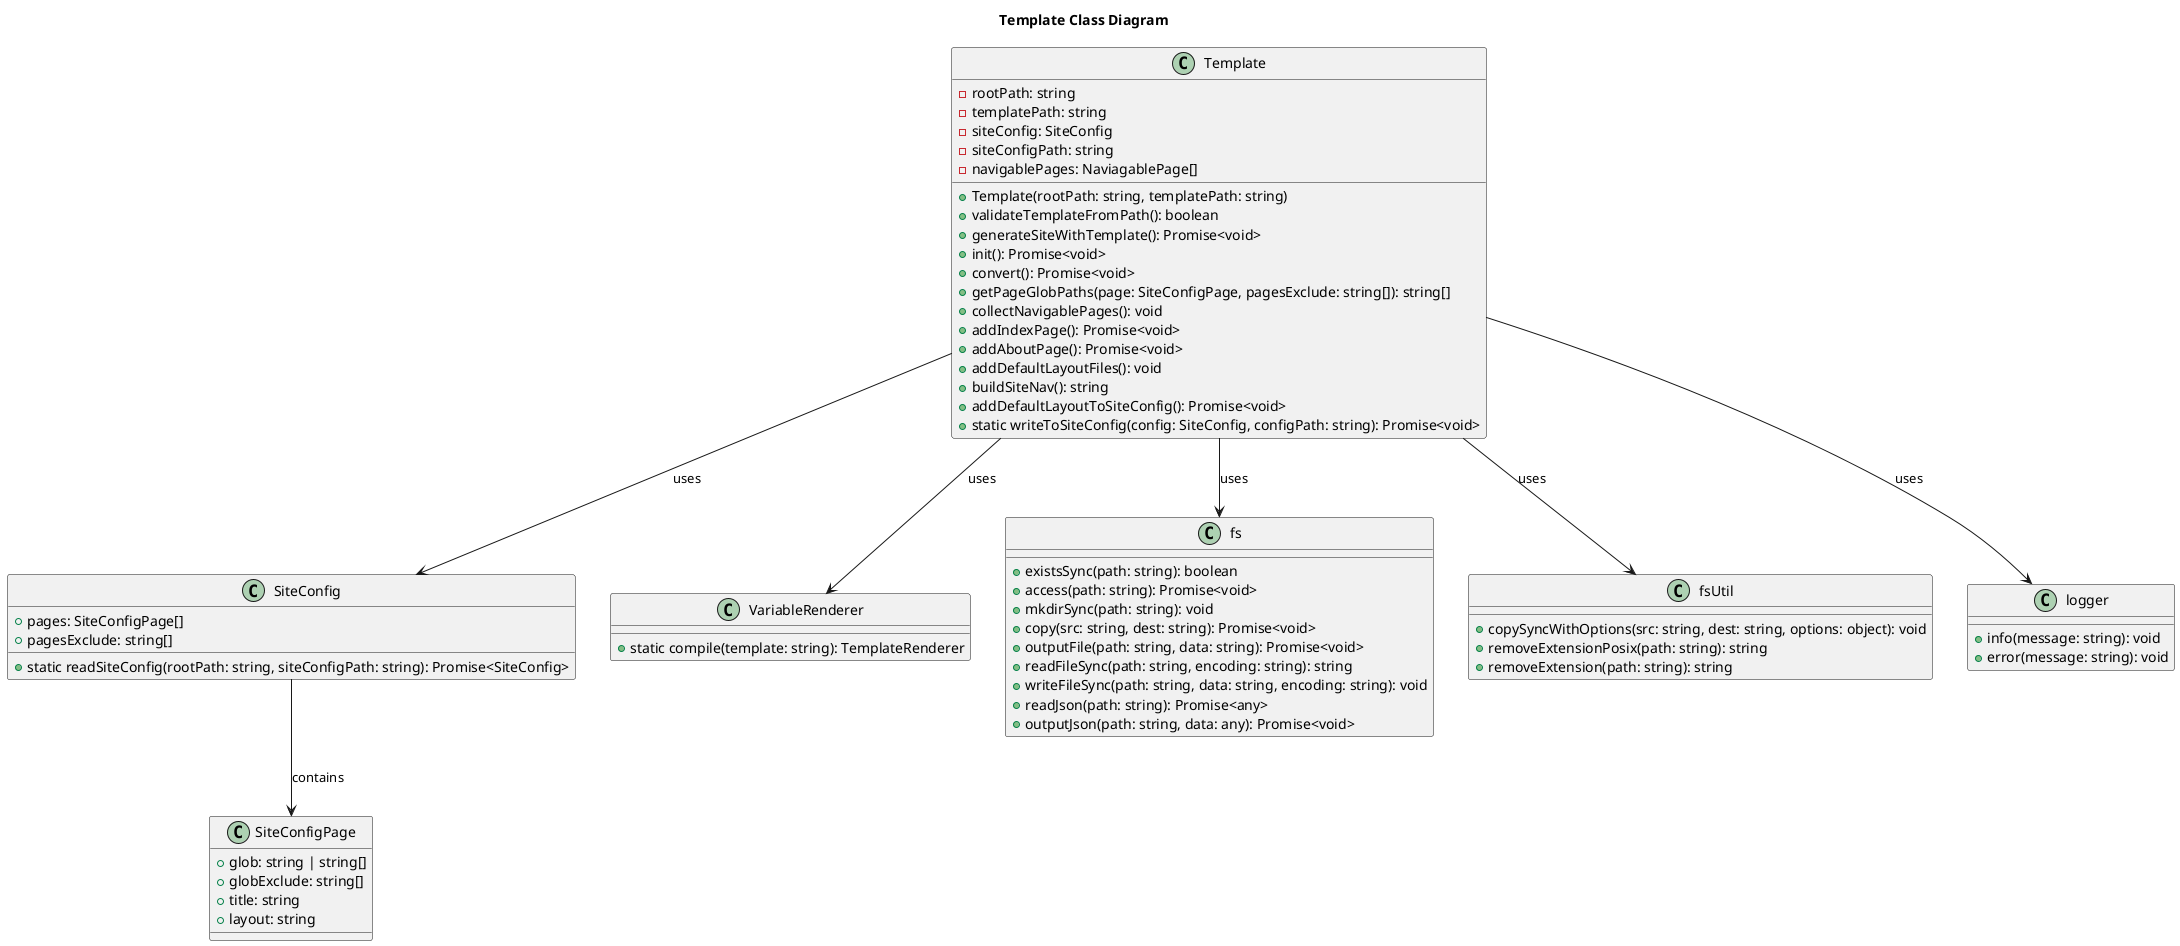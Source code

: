 @startuml
title Template Class Diagram

class Template {
  - rootPath: string
  - templatePath: string
  - siteConfig: SiteConfig
  - siteConfigPath: string
  - navigablePages: NaviagablePage[]

  + Template(rootPath: string, templatePath: string)
  + validateTemplateFromPath(): boolean
  + generateSiteWithTemplate(): Promise<void>
  + init(): Promise<void>
  + convert(): Promise<void>
  + getPageGlobPaths(page: SiteConfigPage, pagesExclude: string[]): string[]
  + collectNavigablePages(): void
  + addIndexPage(): Promise<void>
  + addAboutPage(): Promise<void>
  + addDefaultLayoutFiles(): void
  + buildSiteNav(): string
  + addDefaultLayoutToSiteConfig(): Promise<void>
  + static writeToSiteConfig(config: SiteConfig, configPath: string): Promise<void>
}

class SiteConfig {
  + pages: SiteConfigPage[]
  + pagesExclude: string[]
  + static readSiteConfig(rootPath: string, siteConfigPath: string): Promise<SiteConfig>
}

class SiteConfigPage {
  + glob: string | string[]
  + globExclude: string[]
  + title: string
  + layout: string
}

class VariableRenderer {
  + static compile(template: string): TemplateRenderer
}

class fs {
  + existsSync(path: string): boolean
  + access(path: string): Promise<void>
  + mkdirSync(path: string): void
  + copy(src: string, dest: string): Promise<void>
  + outputFile(path: string, data: string): Promise<void>
  + readFileSync(path: string, encoding: string): string
  + writeFileSync(path: string, data: string, encoding: string): void
  + readJson(path: string): Promise<any>
  + outputJson(path: string, data: any): Promise<void>
}

class fsUtil {
  + copySyncWithOptions(src: string, dest: string, options: object): void
  + removeExtensionPosix(path: string): string
  + removeExtension(path: string): string
}

class logger {
  + info(message: string): void
  + error(message: string): void
}

Template --> SiteConfig : uses
Template --> fs : uses
Template --> fsUtil : uses
Template --> VariableRenderer : uses
Template --> logger : uses
SiteConfig --> SiteConfigPage : contains
@enduml